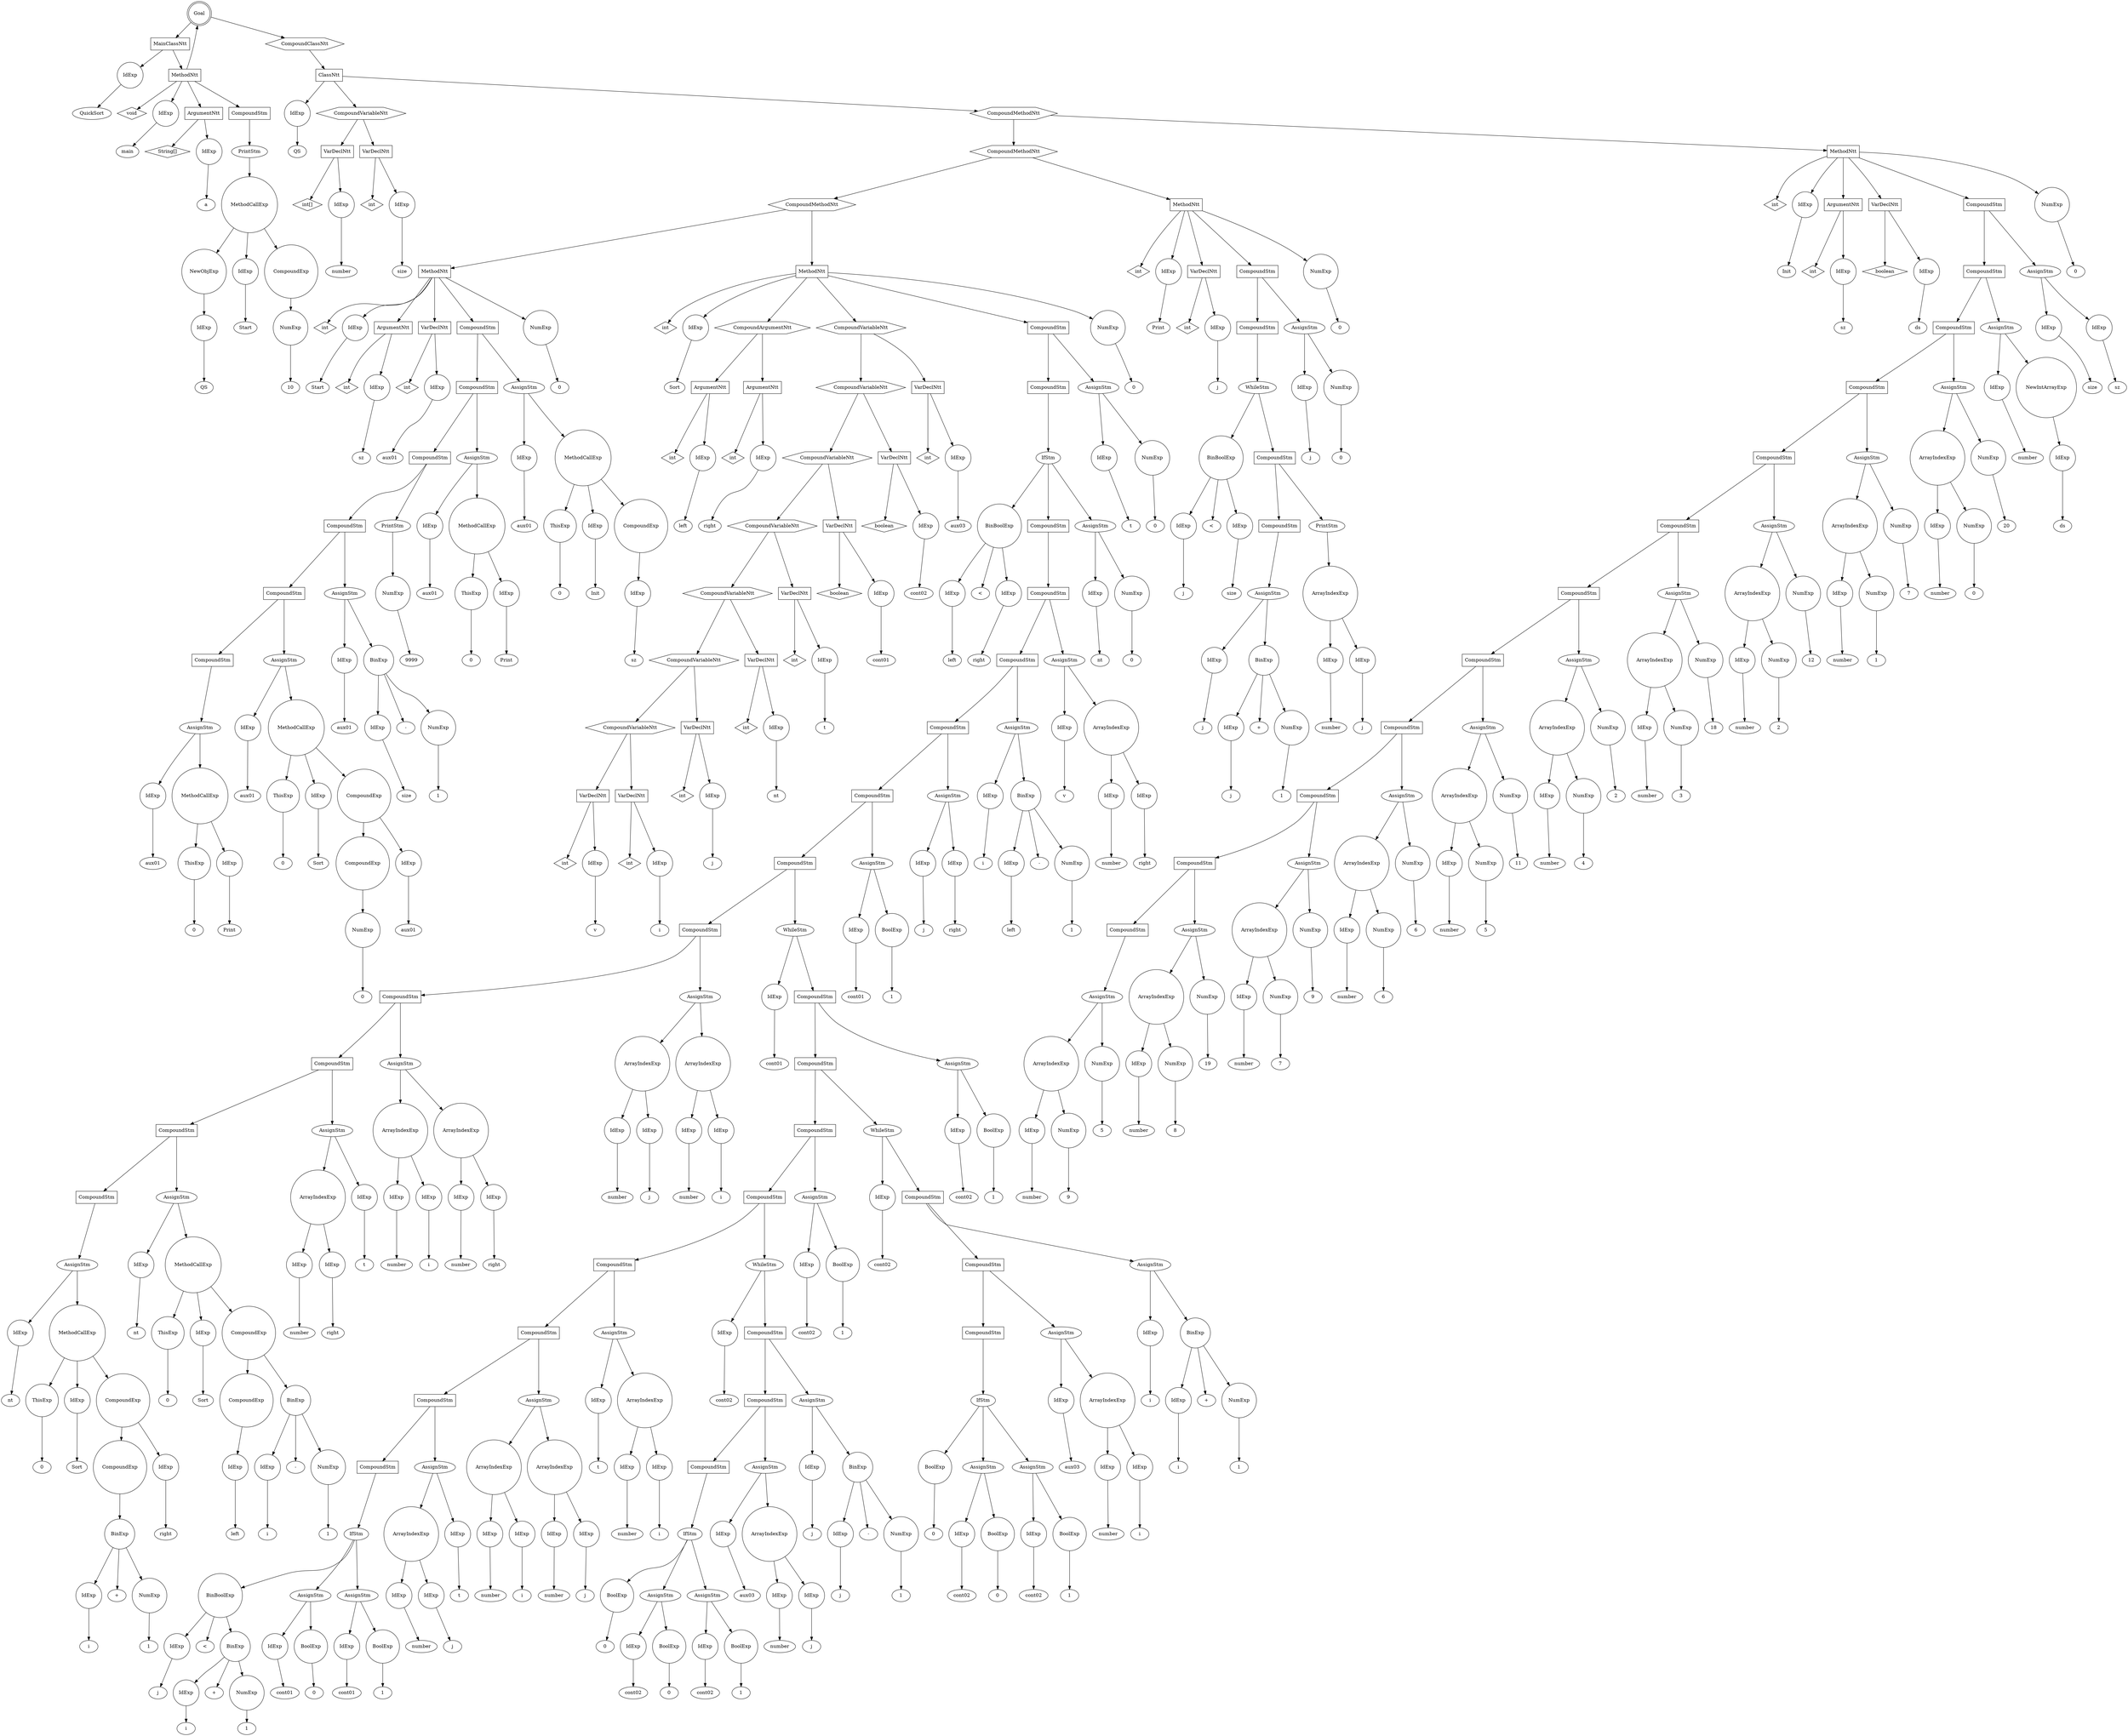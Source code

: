 digraph my_graph {
-1261416752;
-1261416752[label = "Goal", shape = "doublecircle"];
-1261416752->-1261434512;
-1261434512[label = "MainClassNtt", shape = "box"];
-1261434512->-1261434080
-1261434080[label = "IdExp", shape = "circle"];
-1261434080->-1261434064;
-1261434064[label = "QuickSort"];
-1261434512->-1250949296;
-1250949296[label = "MethodNtt", shape = "box"];
-1250949296->-1261434560;
-1261434560[label = "void", shape = "diamond" ];
-1250949296->-1261434608
-1261434608[label = "IdExp", shape = "circle"];
-1261434608->-1261434592;
-1261434592[label = "main"];
-1250949296->-1261434704;
-1261434704[label = "ArgumentNtt", shape = "box"];
-1261434704->-1261434656;
-1261434656[label = "String[]", shape = "diamond" ];
-1261434704->-1261434128
-1261434128[label = "IdExp", shape = "circle"];
-1261434128->-1261434112;
-1261434112[label = "a"];
-1250949296->-1261434464;
-1261434464[label = "CompoundStm", shape = "polygon"];
-1261434464->-1259338736;
-1259338736[label = "PrintStm", shape = "ellipse"];
-1259338736->-1261434416
-1261434416[label = "MethodCallExp", shape = "circle"];
-1261434416->-1261434224
-1261434224[label = "NewObjExp", shape = "circle"];
-1261434224->-1261434176
-1261434176[label = "IdExp", shape = "circle"];
-1261434176->-1261434160;
-1261434160[label = "QS"];
-1261434416->-1261434272
-1261434272[label = "IdExp", shape = "circle"];
-1261434272->-1261434256;
-1261434256[label = "Start"];
-1261434416->-1261434368;
-1261434368[label = "CompoundExp", shape = "circle"];
-1261434368->-1261434320
-1261434320[label = "NumExp", shape = "circle"];
-1261434320->-1261434304;
-1261434304[label = "10"];
-1250949296->-1261416752->-1261416704;
-1261416704[label = "CompoundClassNtt", shape = "hexagon"];
-1261416704->-1261416656;
-1261416656[label = "ClassNtt", shape = "box"];
-1261416656->-1261434896
-1261434896[label = "IdExp", shape = "circle"];
-1261434896->-1261434880;
-1261434880[label = "QS"];
-1261416656->-1261435280;
-1261435280[label = "CompoundVariableNtt", shape = "hexagon"];
-1261435280->-1261435040;
-1261435040[label = "VarDeclNtt", shape = "box"];
-1261435040->-1261434944;
-1261434944[label = "int[]", shape = "diamond" ];
-1261435040->-1261434992
-1261434992[label = "IdExp", shape = "circle"];
-1261434992->-1261434976;
-1261434976[label = "number"];
-1261435280->-1261435232;
-1261435232[label = "VarDeclNtt", shape = "box"];
-1261435232->-1261435136;
-1261435136[label = "int", shape = "diamond" ];
-1261435232->-1261435184
-1261435184[label = "IdExp", shape = "circle"];
-1261435184->-1261435168;
-1261435168[label = "size"];
-1261416656->-1261416608;
-1261416608[label = "CompoundMethodNtt", shape = "hexagon"];
-1261416608->-1261418864;
-1261418864[label = "CompoundMethodNtt", shape = "hexagon"];
-1261418864->-1261423712;
-1261423712[label = "CompoundMethodNtt", shape = "hexagon"];
-1261423712->-1250949808;
-1250949808[label = "MethodNtt", shape = "box"];
-1250949808->-1261435328;
-1261435328[label = "int", shape = "diamond" ];
-1250949808->-1261435376
-1261435376[label = "IdExp", shape = "circle"];
-1261435376->-1261435360;
-1261435360[label = "Start"];
-1250949808->-1261435520;
-1261435520[label = "ArgumentNtt", shape = "box"];
-1261435520->-1261435424;
-1261435424[label = "int", shape = "diamond" ];
-1261435520->-1261435472
-1261435472[label = "IdExp", shape = "circle"];
-1261435472->-1261435456;
-1261435456[label = "sz"];
-1250949808->-1261435712;
-1261435712[label = "VarDeclNtt", shape = "box"];
-1261435712->-1261435616;
-1261435616[label = "int", shape = "diamond" ];
-1261435712->-1261435664
-1261435664[label = "IdExp", shape = "circle"];
-1261435664->-1261435648;
-1261435648[label = "aux01"];
-1250949808->-1261431440;
-1261431440[label = "CompoundStm", shape = "polygon"];
-1261431440->-1261431392;
-1261431392[label = "CompoundStm", shape = "polygon"];
-1261431392->-1261431344;
-1261431344[label = "CompoundStm", shape = "polygon"];
-1261431344->-1261431296;
-1261431296[label = "CompoundStm", shape = "polygon"];
-1261431296->-1261431248;
-1261431248[label = "CompoundStm", shape = "polygon"];
-1261431248->-1261431200;
-1261431200[label = "CompoundStm", shape = "polygon"];
-1261431200->-1261431152;
-1261431152[label = "AssignStm", shape = "ellipse"];
-1261431152->-1261430960
-1261430960[label = "IdExp", shape = "circle"];
-1261430960->-1261430944;
-1261430944[label = "aux01"];
-1261431152->-1261431104
-1261431104[label = "MethodCallExp", shape = "circle"];
-1261431104->-1261431008
-1261431008[label = "ThisExp", shape = "circle"];
-1261431008->-1261430992;
-1261430992[label = "0"];
-1261431104->-1261431056
-1261431056[label = "IdExp", shape = "circle"];
-1261431056->-1261431040;
-1261431040[label = "Print"];
-1261431248->-1261430912;
-1261430912[label = "AssignStm", shape = "ellipse"];
-1261430912->-1261436672
-1261436672[label = "IdExp", shape = "circle"];
-1261436672->-1261436656;
-1261436656[label = "aux01"];
-1261430912->-1261430864
-1261430864[label = "MethodCallExp", shape = "circle"];
-1261430864->-1261436720
-1261436720[label = "ThisExp", shape = "circle"];
-1261436720->-1261436704;
-1261436704[label = "0"];
-1261430864->-1261436768
-1261436768[label = "IdExp", shape = "circle"];
-1261436768->-1261436752;
-1261436752[label = "Sort"];
-1261430864->-1261430816;
-1261430816[label = "CompoundExp", shape = "circle"];
-1261430816->-1261436864;
-1261436864[label = "CompoundExp", shape = "circle"];
-1261436864->-1261436816
-1261436816[label = "NumExp", shape = "circle"];
-1261436816->-1261436800;
-1261436800[label = "0"];
-1261430816->-1261436912
-1261436912[label = "IdExp", shape = "circle"];
-1261436912->-1261436896;
-1261436896[label = "aux01"];
-1261431296->-1261436624;
-1261436624[label = "AssignStm", shape = "ellipse"];
-1261436624->-1261436432
-1261436432[label = "IdExp", shape = "circle"];
-1261436432->-1261436416;
-1261436416[label = "aux01"];
-1261436624->-1261436576;
-1261436576[label = "BinExp", shape = "circle"];
-1261436576->-1261436480
-1261436480[label = "IdExp", shape = "circle"];
-1261436480->-1261436464;
-1261436464[label = "size"];
-1261436576->-1261436552;
-1261436552[label = "-" ];
-1261436576->-1261436528
-1261436528[label = "NumExp", shape = "circle"];
-1261436528->-1261436512;
-1261436512[label = "1"];
-1261431344->-1259339600;
-1259339600[label = "PrintStm", shape = "ellipse"];
-1259339600->-1261436384
-1261436384[label = "NumExp", shape = "circle"];
-1261436384->-1261436368;
-1261436368[label = "9999"];
-1261431392->-1261436336;
-1261436336[label = "AssignStm", shape = "ellipse"];
-1261436336->-1261436144
-1261436144[label = "IdExp", shape = "circle"];
-1261436144->-1261436128;
-1261436128[label = "aux01"];
-1261436336->-1261436288
-1261436288[label = "MethodCallExp", shape = "circle"];
-1261436288->-1261436192
-1261436192[label = "ThisExp", shape = "circle"];
-1261436192->-1261436176;
-1261436176[label = "0"];
-1261436288->-1261436240
-1261436240[label = "IdExp", shape = "circle"];
-1261436240->-1261436224;
-1261436224[label = "Print"];
-1261431440->-1261436096;
-1261436096[label = "AssignStm", shape = "ellipse"];
-1261436096->-1261435808
-1261435808[label = "IdExp", shape = "circle"];
-1261435808->-1261435792;
-1261435792[label = "aux01"];
-1261436096->-1261436048
-1261436048[label = "MethodCallExp", shape = "circle"];
-1261436048->-1261435856
-1261435856[label = "ThisExp", shape = "circle"];
-1261435856->-1261435840;
-1261435840[label = "0"];
-1261436048->-1261435904
-1261435904[label = "IdExp", shape = "circle"];
-1261435904->-1261435888;
-1261435888[label = "Init"];
-1261436048->-1261436000;
-1261436000[label = "CompoundExp", shape = "circle"];
-1261436000->-1261435952
-1261435952[label = "IdExp", shape = "circle"];
-1261435952->-1261435936;
-1261435936[label = "sz"];
-1250949808->-1261431488
-1261431488[label = "NumExp", shape = "circle"];
-1261431488->-1261431472;
-1261431472[label = "0"];
-1261423712->-1250950512;
-1250950512[label = "MethodNtt", shape = "box"];
-1250950512->-1261431584;
-1261431584[label = "int", shape = "diamond" ];
-1250950512->-1261431632
-1261431632[label = "IdExp", shape = "circle"];
-1261431632->-1261431616;
-1261431616[label = "Sort"];
-1250950512->-1261432016;
-1261432016[label = "CompoundArgumentNtt", shape = "hexagon"];
-1261432016->-1261431776;
-1261431776[label = "ArgumentNtt", shape = "box"];
-1261431776->-1261431680;
-1261431680[label = "int", shape = "diamond" ];
-1261431776->-1261431728
-1261431728[label = "IdExp", shape = "circle"];
-1261431728->-1261431712;
-1261431712[label = "left"];
-1261432016->-1261431968;
-1261431968[label = "ArgumentNtt", shape = "box"];
-1261431968->-1261431872;
-1261431872[label = "int", shape = "diamond" ];
-1261431968->-1261431920
-1261431920[label = "IdExp", shape = "circle"];
-1261431920->-1261431904;
-1261431904[label = "right"];
-1250950512->-1261433552;
-1261433552[label = "CompoundVariableNtt", shape = "hexagon"];
-1261433552->-1261433360;
-1261433360[label = "CompoundVariableNtt", shape = "hexagon"];
-1261433360->-1261433168;
-1261433168[label = "CompoundVariableNtt", shape = "hexagon"];
-1261433168->-1261432976;
-1261432976[label = "CompoundVariableNtt", shape = "hexagon"];
-1261432976->-1261432784;
-1261432784[label = "CompoundVariableNtt", shape = "hexagon"];
-1261432784->-1261432592;
-1261432592[label = "CompoundVariableNtt", shape = "hexagon"];
-1261432592->-1261432400;
-1261432400[label = "CompoundVariableNtt", shape = "hexagon"];
-1261432400->-1261432160;
-1261432160[label = "VarDeclNtt", shape = "box"];
-1261432160->-1261432064;
-1261432064[label = "int", shape = "diamond" ];
-1261432160->-1261432112
-1261432112[label = "IdExp", shape = "circle"];
-1261432112->-1261432096;
-1261432096[label = "v"];
-1261432400->-1261432352;
-1261432352[label = "VarDeclNtt", shape = "box"];
-1261432352->-1261432256;
-1261432256[label = "int", shape = "diamond" ];
-1261432352->-1261432304
-1261432304[label = "IdExp", shape = "circle"];
-1261432304->-1261432288;
-1261432288[label = "i"];
-1261432592->-1261432544;
-1261432544[label = "VarDeclNtt", shape = "box"];
-1261432544->-1261432448;
-1261432448[label = "int", shape = "diamond" ];
-1261432544->-1261432496
-1261432496[label = "IdExp", shape = "circle"];
-1261432496->-1261432480;
-1261432480[label = "j"];
-1261432784->-1261432736;
-1261432736[label = "VarDeclNtt", shape = "box"];
-1261432736->-1261432640;
-1261432640[label = "int", shape = "diamond" ];
-1261432736->-1261432688
-1261432688[label = "IdExp", shape = "circle"];
-1261432688->-1261432672;
-1261432672[label = "nt"];
-1261432976->-1261432928;
-1261432928[label = "VarDeclNtt", shape = "box"];
-1261432928->-1261432832;
-1261432832[label = "int", shape = "diamond" ];
-1261432928->-1261432880
-1261432880[label = "IdExp", shape = "circle"];
-1261432880->-1261432864;
-1261432864[label = "t"];
-1261433168->-1261433120;
-1261433120[label = "VarDeclNtt", shape = "box"];
-1261433120->-1261433024;
-1261433024[label = "boolean", shape = "diamond" ];
-1261433120->-1261433072
-1261433072[label = "IdExp", shape = "circle"];
-1261433072->-1261433056;
-1261433056[label = "cont01"];
-1261433360->-1261433312;
-1261433312[label = "VarDeclNtt", shape = "box"];
-1261433312->-1261433216;
-1261433216[label = "boolean", shape = "diamond" ];
-1261433312->-1261433264
-1261433264[label = "IdExp", shape = "circle"];
-1261433264->-1261433248;
-1261433248[label = "cont02"];
-1261433552->-1261433504;
-1261433504[label = "VarDeclNtt", shape = "box"];
-1261433504->-1261433408;
-1261433408[label = "int", shape = "diamond" ];
-1261433504->-1261433456
-1261433456[label = "IdExp", shape = "circle"];
-1261433456->-1261433440;
-1261433440[label = "aux03"];
-1250950512->-1261423616;
-1261423616[label = "CompoundStm", shape = "polygon"];
-1261423616->-1261423568;
-1261423568[label = "CompoundStm", shape = "polygon"];
-1261423568->-1261423520;
-1261423520[label = "IfStm", shape = "ellipse"];
-1261423520->-1261433840;
-1261433840[label = "BinBoolExp", shape = "circle"];
-1261433840->-1261433744
-1261433744[label = "IdExp", shape = "circle"];
-1261433744->-1261433728;
-1261433728[label = "left"];
-1261433840->-1261433816;
-1261433816[label = "<" ];
-1261433840->-1261433792
-1261433792[label = "IdExp", shape = "circle"];
-1261433792->-1261433776;
-1261433776[label = "right"];
-1261423520->-1261423328;
-1261423328[label = "CompoundStm", shape = "polygon"];
-1261423328->-1261423280;
-1261423280[label = "CompoundStm", shape = "polygon"];
-1261423280->-1261423232;
-1261423232[label = "CompoundStm", shape = "polygon"];
-1261423232->-1261423184;
-1261423184[label = "CompoundStm", shape = "polygon"];
-1261423184->-1261423136;
-1261423136[label = "CompoundStm", shape = "polygon"];
-1261423136->-1261423088;
-1261423088[label = "CompoundStm", shape = "polygon"];
-1261423088->-1261423040;
-1261423040[label = "CompoundStm", shape = "polygon"];
-1261423040->-1261422992;
-1261422992[label = "CompoundStm", shape = "polygon"];
-1261422992->-1261422944;
-1261422944[label = "CompoundStm", shape = "polygon"];
-1261422944->-1261422896;
-1261422896[label = "CompoundStm", shape = "polygon"];
-1261422896->-1261422848;
-1261422848[label = "CompoundStm", shape = "polygon"];
-1261422848->-1261422800;
-1261422800[label = "AssignStm", shape = "ellipse"];
-1261422800->-1261422320
-1261422320[label = "IdExp", shape = "circle"];
-1261422320->-1261422304;
-1261422304[label = "nt"];
-1261422800->-1261422752
-1261422752[label = "MethodCallExp", shape = "circle"];
-1261422752->-1261422368
-1261422368[label = "ThisExp", shape = "circle"];
-1261422368->-1261422352;
-1261422352[label = "0"];
-1261422752->-1261422416
-1261422416[label = "IdExp", shape = "circle"];
-1261422416->-1261422400;
-1261422400[label = "Sort"];
-1261422752->-1261422704;
-1261422704[label = "CompoundExp", shape = "circle"];
-1261422704->-1261422608;
-1261422608[label = "CompoundExp", shape = "circle"];
-1261422608->-1261422560;
-1261422560[label = "BinExp", shape = "circle"];
-1261422560->-1261422464
-1261422464[label = "IdExp", shape = "circle"];
-1261422464->-1261422448;
-1261422448[label = "i"];
-1261422560->-1261422536;
-1261422536[label = "+" ];
-1261422560->-1261422512
-1261422512[label = "NumExp", shape = "circle"];
-1261422512->-1261422496;
-1261422496[label = "1"];
-1261422704->-1261422656
-1261422656[label = "IdExp", shape = "circle"];
-1261422656->-1261422640;
-1261422640[label = "right"];
-1261422896->-1261422272;
-1261422272[label = "AssignStm", shape = "ellipse"];
-1261422272->-1261421792
-1261421792[label = "IdExp", shape = "circle"];
-1261421792->-1261421776;
-1261421776[label = "nt"];
-1261422272->-1261422224
-1261422224[label = "MethodCallExp", shape = "circle"];
-1261422224->-1261421840
-1261421840[label = "ThisExp", shape = "circle"];
-1261421840->-1261421824;
-1261421824[label = "0"];
-1261422224->-1261421888
-1261421888[label = "IdExp", shape = "circle"];
-1261421888->-1261421872;
-1261421872[label = "Sort"];
-1261422224->-1261422176;
-1261422176[label = "CompoundExp", shape = "circle"];
-1261422176->-1261421984;
-1261421984[label = "CompoundExp", shape = "circle"];
-1261421984->-1261421936
-1261421936[label = "IdExp", shape = "circle"];
-1261421936->-1261421920;
-1261421920[label = "left"];
-1261422176->-1261422128;
-1261422128[label = "BinExp", shape = "circle"];
-1261422128->-1261422032
-1261422032[label = "IdExp", shape = "circle"];
-1261422032->-1261422016;
-1261422016[label = "i"];
-1261422128->-1261422104;
-1261422104[label = "-" ];
-1261422128->-1261422080
-1261422080[label = "NumExp", shape = "circle"];
-1261422080->-1261422064;
-1261422064[label = "1"];
-1261422944->-1261421744;
-1261421744[label = "AssignStm", shape = "ellipse"];
-1261421744->-1261421648
-1261421648[label = "ArrayIndexExp", shape = "circle"];
-1261421648->-1261427696
-1261427696[label = "IdExp", shape = "circle"];
-1261427696->-1261427680;
-1261427680[label = "number"];
-1261421648->-1261421600
-1261421600[label = "IdExp", shape = "circle"];
-1261421600->-1261421584;
-1261421584[label = "right"];
-1261421744->-1261421696
-1261421696[label = "IdExp", shape = "circle"];
-1261421696->-1261421680;
-1261421680[label = "t"];
-1261422992->-1261427648;
-1261427648[label = "AssignStm", shape = "ellipse"];
-1261427648->-1261427456
-1261427456[label = "ArrayIndexExp", shape = "circle"];
-1261427456->-1261427360
-1261427360[label = "IdExp", shape = "circle"];
-1261427360->-1261427344;
-1261427344[label = "number"];
-1261427456->-1261427408
-1261427408[label = "IdExp", shape = "circle"];
-1261427408->-1261427392;
-1261427392[label = "i"];
-1261427648->-1261427600
-1261427600[label = "ArrayIndexExp", shape = "circle"];
-1261427600->-1261427504
-1261427504[label = "IdExp", shape = "circle"];
-1261427504->-1261427488;
-1261427488[label = "number"];
-1261427600->-1261427552
-1261427552[label = "IdExp", shape = "circle"];
-1261427552->-1261427536;
-1261427536[label = "right"];
-1261423040->-1261427312;
-1261427312[label = "AssignStm", shape = "ellipse"];
-1261427312->-1261427120
-1261427120[label = "ArrayIndexExp", shape = "circle"];
-1261427120->-1261427024
-1261427024[label = "IdExp", shape = "circle"];
-1261427024->-1261427008;
-1261427008[label = "number"];
-1261427120->-1261427072
-1261427072[label = "IdExp", shape = "circle"];
-1261427072->-1261427056;
-1261427056[label = "j"];
-1261427312->-1261427264
-1261427264[label = "ArrayIndexExp", shape = "circle"];
-1261427264->-1261427168
-1261427168[label = "IdExp", shape = "circle"];
-1261427168->-1261427152;
-1261427152[label = "number"];
-1261427264->-1261427216
-1261427216[label = "IdExp", shape = "circle"];
-1261427216->-1261427200;
-1261427200[label = "i"];
-1261423088->-1261426976;
-1261426976[label = "WhileStm", shape = "ellipse"];
-1261426976->-1261428512
-1261428512[label = "IdExp", shape = "circle"];
-1261428512->-1261428496;
-1261428496[label = "cont01"];
-1261426976->-1261426928;
-1261426928[label = "CompoundStm", shape = "polygon"];
-1261426928->-1261426880;
-1261426880[label = "CompoundStm", shape = "polygon"];
-1261426880->-1261426832;
-1261426832[label = "CompoundStm", shape = "polygon"];
-1261426832->-1261426784;
-1261426784[label = "CompoundStm", shape = "polygon"];
-1261426784->-1261426736;
-1261426736[label = "CompoundStm", shape = "polygon"];
-1261426736->-1261426688;
-1261426688[label = "CompoundStm", shape = "polygon"];
-1261426688->-1261426640;
-1261426640[label = "CompoundStm", shape = "polygon"];
-1261426640->-1261426592;
-1261426592[label = "CompoundStm", shape = "polygon"];
-1261426592->-1261426544;
-1261426544[label = "IfStm", shape = "ellipse"];
-1261426544->-1261426208;
-1261426208[label = "BinBoolExp", shape = "circle"];
-1261426208->-1261426016
-1261426016[label = "IdExp", shape = "circle"];
-1261426016->-1261426000;
-1261426000[label = "j"];
-1261426208->-1261426184;
-1261426184[label = "<" ];
-1261426208->-1261426160;
-1261426160[label = "BinExp", shape = "circle"];
-1261426160->-1261426064
-1261426064[label = "IdExp", shape = "circle"];
-1261426064->-1261426048;
-1261426048[label = "i"];
-1261426160->-1261426136;
-1261426136[label = "+" ];
-1261426160->-1261426112
-1261426112[label = "NumExp", shape = "circle"];
-1261426112->-1261426096;
-1261426096[label = "1"];
-1261426544->-1261426352;
-1261426352[label = "AssignStm", shape = "ellipse"];
-1261426352->-1261426256
-1261426256[label = "IdExp", shape = "circle"];
-1261426256->-1261426240;
-1261426240[label = "cont01"];
-1261426352->-1261426304
-1261426304[label = "BoolExp", shape = "circle"];
-1261426304->-1261426288;
-1261426288[label = "0"];
-1261426544->-1261426496;
-1261426496[label = "AssignStm", shape = "ellipse"];
-1261426496->-1261426400
-1261426400[label = "IdExp", shape = "circle"];
-1261426400->-1261426384;
-1261426384[label = "cont01"];
-1261426496->-1261426448
-1261426448[label = "BoolExp", shape = "circle"];
-1261426448->-1261426432;
-1261426432[label = "1"];
-1261426640->-1261425968;
-1261425968[label = "AssignStm", shape = "ellipse"];
-1261425968->-1261425872
-1261425872[label = "ArrayIndexExp", shape = "circle"];
-1261425872->-1261425776
-1261425776[label = "IdExp", shape = "circle"];
-1261425776->-1261425760;
-1261425760[label = "number"];
-1261425872->-1261425824
-1261425824[label = "IdExp", shape = "circle"];
-1261425824->-1261425808;
-1261425808[label = "j"];
-1261425968->-1261425920
-1261425920[label = "IdExp", shape = "circle"];
-1261425920->-1261425904;
-1261425904[label = "t"];
-1261426688->-1261425728;
-1261425728[label = "AssignStm", shape = "ellipse"];
-1261425728->-1261425536
-1261425536[label = "ArrayIndexExp", shape = "circle"];
-1261425536->-1261425440
-1261425440[label = "IdExp", shape = "circle"];
-1261425440->-1261425424;
-1261425424[label = "number"];
-1261425536->-1261425488
-1261425488[label = "IdExp", shape = "circle"];
-1261425488->-1261425472;
-1261425472[label = "i"];
-1261425728->-1261425680
-1261425680[label = "ArrayIndexExp", shape = "circle"];
-1261425680->-1261425584
-1261425584[label = "IdExp", shape = "circle"];
-1261425584->-1261425568;
-1261425568[label = "number"];
-1261425680->-1261425632
-1261425632[label = "IdExp", shape = "circle"];
-1261425632->-1261425616;
-1261425616[label = "j"];
-1261426736->-1261425392;
-1261425392[label = "AssignStm", shape = "ellipse"];
-1261425392->-1261425200
-1261425200[label = "IdExp", shape = "circle"];
-1261425200->-1261425184;
-1261425184[label = "t"];
-1261425392->-1261425344
-1261425344[label = "ArrayIndexExp", shape = "circle"];
-1261425344->-1261425248
-1261425248[label = "IdExp", shape = "circle"];
-1261425248->-1261425232;
-1261425232[label = "number"];
-1261425344->-1261425296
-1261425296[label = "IdExp", shape = "circle"];
-1261425296->-1261425280;
-1261425280[label = "i"];
-1261426784->-1261425152;
-1261425152[label = "WhileStm", shape = "ellipse"];
-1261425152->-1261430096
-1261430096[label = "IdExp", shape = "circle"];
-1261430096->-1261430080;
-1261430080[label = "cont02"];
-1261425152->-1261425104;
-1261425104[label = "CompoundStm", shape = "polygon"];
-1261425104->-1261425056;
-1261425056[label = "CompoundStm", shape = "polygon"];
-1261425056->-1261425008;
-1261425008[label = "CompoundStm", shape = "polygon"];
-1261425008->-1261424960;
-1261424960[label = "IfStm", shape = "ellipse"];
-1261424960->-1261430768
-1261430768[label = "BoolExp", shape = "circle"];
-1261430768->-1261430752;
-1261430752[label = "0"];
-1261424960->-1261424768;
-1261424768[label = "AssignStm", shape = "ellipse"];
-1261424768->-1261424672
-1261424672[label = "IdExp", shape = "circle"];
-1261424672->-1261424656;
-1261424656[label = "cont02"];
-1261424768->-1261424720
-1261424720[label = "BoolExp", shape = "circle"];
-1261424720->-1261424704;
-1261424704[label = "0"];
-1261424960->-1261424912;
-1261424912[label = "AssignStm", shape = "ellipse"];
-1261424912->-1261424816
-1261424816[label = "IdExp", shape = "circle"];
-1261424816->-1261424800;
-1261424800[label = "cont02"];
-1261424912->-1261424864
-1261424864[label = "BoolExp", shape = "circle"];
-1261424864->-1261424848;
-1261424848[label = "1"];
-1261425056->-1261430576;
-1261430576[label = "AssignStm", shape = "ellipse"];
-1261430576->-1261430384
-1261430384[label = "IdExp", shape = "circle"];
-1261430384->-1261430368;
-1261430368[label = "aux03"];
-1261430576->-1261430528
-1261430528[label = "ArrayIndexExp", shape = "circle"];
-1261430528->-1261430432
-1261430432[label = "IdExp", shape = "circle"];
-1261430432->-1261430416;
-1261430416[label = "number"];
-1261430528->-1261430480
-1261430480[label = "IdExp", shape = "circle"];
-1261430480->-1261430464;
-1261430464[label = "j"];
-1261425104->-1261430336;
-1261430336[label = "AssignStm", shape = "ellipse"];
-1261430336->-1261430144
-1261430144[label = "IdExp", shape = "circle"];
-1261430144->-1261430128;
-1261430128[label = "j"];
-1261430336->-1261430288;
-1261430288[label = "BinExp", shape = "circle"];
-1261430288->-1261430192
-1261430192[label = "IdExp", shape = "circle"];
-1261430192->-1261430176;
-1261430176[label = "j"];
-1261430288->-1261430264;
-1261430264[label = "-" ];
-1261430288->-1261430240
-1261430240[label = "NumExp", shape = "circle"];
-1261430240->-1261430224;
-1261430224[label = "1"];
-1261426832->-1261430048;
-1261430048[label = "AssignStm", shape = "ellipse"];
-1261430048->-1261429952
-1261429952[label = "IdExp", shape = "circle"];
-1261429952->-1261429936;
-1261429936[label = "cont02"];
-1261430048->-1261430000
-1261430000[label = "BoolExp", shape = "circle"];
-1261430000->-1261429984;
-1261429984[label = "1"];
-1261426880->-1261429904;
-1261429904[label = "WhileStm", shape = "ellipse"];
-1261429904->-1261428704
-1261428704[label = "IdExp", shape = "circle"];
-1261428704->-1261428688;
-1261428688[label = "cont02"];
-1261429904->-1261429856;
-1261429856[label = "CompoundStm", shape = "polygon"];
-1261429856->-1261429808;
-1261429808[label = "CompoundStm", shape = "polygon"];
-1261429808->-1261429760;
-1261429760[label = "CompoundStm", shape = "polygon"];
-1261429760->-1261429712;
-1261429712[label = "IfStm", shape = "ellipse"];
-1261429712->-1261429376
-1261429376[label = "BoolExp", shape = "circle"];
-1261429376->-1261429360;
-1261429360[label = "0"];
-1261429712->-1261429520;
-1261429520[label = "AssignStm", shape = "ellipse"];
-1261429520->-1261429424
-1261429424[label = "IdExp", shape = "circle"];
-1261429424->-1261429408;
-1261429408[label = "cont02"];
-1261429520->-1261429472
-1261429472[label = "BoolExp", shape = "circle"];
-1261429472->-1261429456;
-1261429456[label = "0"];
-1261429712->-1261429664;
-1261429664[label = "AssignStm", shape = "ellipse"];
-1261429664->-1261429568
-1261429568[label = "IdExp", shape = "circle"];
-1261429568->-1261429552;
-1261429552[label = "cont02"];
-1261429664->-1261429616
-1261429616[label = "BoolExp", shape = "circle"];
-1261429616->-1261429600;
-1261429600[label = "1"];
-1261429808->-1261429184;
-1261429184[label = "AssignStm", shape = "ellipse"];
-1261429184->-1261428992
-1261428992[label = "IdExp", shape = "circle"];
-1261428992->-1261428976;
-1261428976[label = "aux03"];
-1261429184->-1261429136
-1261429136[label = "ArrayIndexExp", shape = "circle"];
-1261429136->-1261429040
-1261429040[label = "IdExp", shape = "circle"];
-1261429040->-1261429024;
-1261429024[label = "number"];
-1261429136->-1261429088
-1261429088[label = "IdExp", shape = "circle"];
-1261429088->-1261429072;
-1261429072[label = "i"];
-1261429856->-1261428944;
-1261428944[label = "AssignStm", shape = "ellipse"];
-1261428944->-1261428752
-1261428752[label = "IdExp", shape = "circle"];
-1261428752->-1261428736;
-1261428736[label = "i"];
-1261428944->-1261428896;
-1261428896[label = "BinExp", shape = "circle"];
-1261428896->-1261428800
-1261428800[label = "IdExp", shape = "circle"];
-1261428800->-1261428784;
-1261428784[label = "i"];
-1261428896->-1261428872;
-1261428872[label = "+" ];
-1261428896->-1261428848
-1261428848[label = "NumExp", shape = "circle"];
-1261428848->-1261428832;
-1261428832[label = "1"];
-1261426928->-1261428656;
-1261428656[label = "AssignStm", shape = "ellipse"];
-1261428656->-1261428560
-1261428560[label = "IdExp", shape = "circle"];
-1261428560->-1261428544;
-1261428544[label = "cont02"];
-1261428656->-1261428608
-1261428608[label = "BoolExp", shape = "circle"];
-1261428608->-1261428592;
-1261428592[label = "1"];
-1261423136->-1261428464;
-1261428464[label = "AssignStm", shape = "ellipse"];
-1261428464->-1261428368
-1261428368[label = "IdExp", shape = "circle"];
-1261428368->-1261428352;
-1261428352[label = "cont01"];
-1261428464->-1261428416
-1261428416[label = "BoolExp", shape = "circle"];
-1261428416->-1261428400;
-1261428400[label = "1"];
-1261423184->-1261428320;
-1261428320[label = "AssignStm", shape = "ellipse"];
-1261428320->-1261428224
-1261428224[label = "IdExp", shape = "circle"];
-1261428224->-1261428208;
-1261428208[label = "j"];
-1261428320->-1261428272
-1261428272[label = "IdExp", shape = "circle"];
-1261428272->-1261428256;
-1261428256[label = "right"];
-1261423232->-1261428176;
-1261428176[label = "AssignStm", shape = "ellipse"];
-1261428176->-1261427984
-1261427984[label = "IdExp", shape = "circle"];
-1261427984->-1261427968;
-1261427968[label = "i"];
-1261428176->-1261428128;
-1261428128[label = "BinExp", shape = "circle"];
-1261428128->-1261428032
-1261428032[label = "IdExp", shape = "circle"];
-1261428032->-1261428016;
-1261428016[label = "left"];
-1261428128->-1261428104;
-1261428104[label = "-" ];
-1261428128->-1261428080
-1261428080[label = "NumExp", shape = "circle"];
-1261428080->-1261428064;
-1261428064[label = "1"];
-1261423280->-1261427936;
-1261427936[label = "AssignStm", shape = "ellipse"];
-1261427936->-1261427744
-1261427744[label = "IdExp", shape = "circle"];
-1261427744->-1261427728;
-1261427728[label = "v"];
-1261427936->-1261427888
-1261427888[label = "ArrayIndexExp", shape = "circle"];
-1261427888->-1261427792
-1261427792[label = "IdExp", shape = "circle"];
-1261427792->-1261427776;
-1261427776[label = "number"];
-1261427888->-1261427840
-1261427840[label = "IdExp", shape = "circle"];
-1261427840->-1261427824;
-1261427824[label = "right"];
-1261423520->-1261423472;
-1261423472[label = "AssignStm", shape = "ellipse"];
-1261423472->-1261423376
-1261423376[label = "IdExp", shape = "circle"];
-1261423376->-1261423360;
-1261423360[label = "nt"];
-1261423472->-1261423424
-1261423424[label = "NumExp", shape = "circle"];
-1261423424->-1261423408;
-1261423408[label = "0"];
-1261423616->-1261433696;
-1261433696[label = "AssignStm", shape = "ellipse"];
-1261433696->-1261433600
-1261433600[label = "IdExp", shape = "circle"];
-1261433600->-1261433584;
-1261433584[label = "t"];
-1261433696->-1261433648
-1261433648[label = "NumExp", shape = "circle"];
-1261433648->-1261433632;
-1261433632[label = "0"];
-1250950512->-1261423664
-1261423664[label = "NumExp", shape = "circle"];
-1261423664->-1261423648;
-1261423648[label = "0"];
-1261418864->-1250950576;
-1250950576[label = "MethodNtt", shape = "box"];
-1250950576->-1261423760;
-1261423760[label = "int", shape = "diamond" ];
-1250950576->-1261423808
-1261423808[label = "IdExp", shape = "circle"];
-1261423808->-1261423792;
-1261423792[label = "Print"];
-1250950576->-1261423952;
-1261423952[label = "VarDeclNtt", shape = "box"];
-1261423952->-1261423856;
-1261423856[label = "int", shape = "diamond" ];
-1261423952->-1261423904
-1261423904[label = "IdExp", shape = "circle"];
-1261423904->-1261423888;
-1261423888[label = "j"];
-1250950576->-1261418768;
-1261418768[label = "CompoundStm", shape = "polygon"];
-1261418768->-1261418720;
-1261418720[label = "CompoundStm", shape = "polygon"];
-1261418720->-1261418672;
-1261418672[label = "WhileStm", shape = "ellipse"];
-1261418672->-1261424288;
-1261424288[label = "BinBoolExp", shape = "circle"];
-1261424288->-1261424192
-1261424192[label = "IdExp", shape = "circle"];
-1261424192->-1261424176;
-1261424176[label = "j"];
-1261424288->-1261424264;
-1261424264[label = "<" ];
-1261424288->-1261424240
-1261424240[label = "IdExp", shape = "circle"];
-1261424240->-1261424224;
-1261424224[label = "size"];
-1261418672->-1261418624;
-1261418624[label = "CompoundStm", shape = "polygon"];
-1261418624->-1261418576;
-1261418576[label = "CompoundStm", shape = "polygon"];
-1261418576->-1261418528;
-1261418528[label = "AssignStm", shape = "ellipse"];
-1261418528->-1261424480
-1261424480[label = "IdExp", shape = "circle"];
-1261424480->-1261424464;
-1261424464[label = "j"];
-1261418528->-1261424624;
-1261424624[label = "BinExp", shape = "circle"];
-1261424624->-1261424528
-1261424528[label = "IdExp", shape = "circle"];
-1261424528->-1261424512;
-1261424512[label = "j"];
-1261424624->-1261424600;
-1261424600[label = "+" ];
-1261424624->-1261424576
-1261424576[label = "NumExp", shape = "circle"];
-1261424576->-1261424560;
-1261424560[label = "1"];
-1261418624->-1259335184;
-1259335184[label = "PrintStm", shape = "ellipse"];
-1259335184->-1261424432
-1261424432[label = "ArrayIndexExp", shape = "circle"];
-1261424432->-1261424336
-1261424336[label = "IdExp", shape = "circle"];
-1261424336->-1261424320;
-1261424320[label = "number"];
-1261424432->-1261424384
-1261424384[label = "IdExp", shape = "circle"];
-1261424384->-1261424368;
-1261424368[label = "j"];
-1261418768->-1261424144;
-1261424144[label = "AssignStm", shape = "ellipse"];
-1261424144->-1261424048
-1261424048[label = "IdExp", shape = "circle"];
-1261424048->-1261424032;
-1261424032[label = "j"];
-1261424144->-1261424096
-1261424096[label = "NumExp", shape = "circle"];
-1261424096->-1261424080;
-1261424080[label = "0"];
-1250950576->-1261418816
-1261418816[label = "NumExp", shape = "circle"];
-1261418816->-1261418800;
-1261418800[label = "0"];
-1261416608->-1250950704;
-1250950704[label = "MethodNtt", shape = "box"];
-1250950704->-1261418912;
-1261418912[label = "int", shape = "diamond" ];
-1250950704->-1261418960
-1261418960[label = "IdExp", shape = "circle"];
-1261418960->-1261418944;
-1261418944[label = "Init"];
-1250950704->-1261419104;
-1261419104[label = "ArgumentNtt", shape = "box"];
-1261419104->-1261419008;
-1261419008[label = "int", shape = "diamond" ];
-1261419104->-1261419056
-1261419056[label = "IdExp", shape = "circle"];
-1261419056->-1261419040;
-1261419040[label = "sz"];
-1250950704->-1261419296;
-1261419296[label = "VarDeclNtt", shape = "box"];
-1261419296->-1261419200;
-1261419200[label = "boolean", shape = "diamond" ];
-1261419296->-1261419248
-1261419248[label = "IdExp", shape = "circle"];
-1261419248->-1261419232;
-1261419232[label = "ds"];
-1250950704->-1261416512;
-1261416512[label = "CompoundStm", shape = "polygon"];
-1261416512->-1261416464;
-1261416464[label = "CompoundStm", shape = "polygon"];
-1261416464->-1261416416;
-1261416416[label = "CompoundStm", shape = "polygon"];
-1261416416->-1261416368;
-1261416368[label = "CompoundStm", shape = "polygon"];
-1261416368->-1261416320;
-1261416320[label = "CompoundStm", shape = "polygon"];
-1261416320->-1261416272;
-1261416272[label = "CompoundStm", shape = "polygon"];
-1261416272->-1261416224;
-1261416224[label = "CompoundStm", shape = "polygon"];
-1261416224->-1261416176;
-1261416176[label = "CompoundStm", shape = "polygon"];
-1261416176->-1261416128;
-1261416128[label = "CompoundStm", shape = "polygon"];
-1261416128->-1261416080;
-1261416080[label = "CompoundStm", shape = "polygon"];
-1261416080->-1261416032;
-1261416032[label = "CompoundStm", shape = "polygon"];
-1261416032->-1261415984;
-1261415984[label = "CompoundStm", shape = "polygon"];
-1261415984->-1261415936;
-1261415936[label = "AssignStm", shape = "ellipse"];
-1261415936->-1261415840
-1261415840[label = "ArrayIndexExp", shape = "circle"];
-1261415840->-1261415744
-1261415744[label = "IdExp", shape = "circle"];
-1261415744->-1261415728;
-1261415728[label = "number"];
-1261415840->-1261415792
-1261415792[label = "NumExp", shape = "circle"];
-1261415792->-1261415776;
-1261415776[label = "9"];
-1261415936->-1261415888
-1261415888[label = "NumExp", shape = "circle"];
-1261415888->-1261415872;
-1261415872[label = "5"];
-1261416032->-1261415696;
-1261415696[label = "AssignStm", shape = "ellipse"];
-1261415696->-1261415600
-1261415600[label = "ArrayIndexExp", shape = "circle"];
-1261415600->-1261415504
-1261415504[label = "IdExp", shape = "circle"];
-1261415504->-1261415488;
-1261415488[label = "number"];
-1261415600->-1261415552
-1261415552[label = "NumExp", shape = "circle"];
-1261415552->-1261415536;
-1261415536[label = "8"];
-1261415696->-1261415648
-1261415648[label = "NumExp", shape = "circle"];
-1261415648->-1261415632;
-1261415632[label = "19"];
-1261416080->-1261415456;
-1261415456[label = "AssignStm", shape = "ellipse"];
-1261415456->-1261421504
-1261421504[label = "ArrayIndexExp", shape = "circle"];
-1261421504->-1261421408
-1261421408[label = "IdExp", shape = "circle"];
-1261421408->-1261421392;
-1261421392[label = "number"];
-1261421504->-1261421456
-1261421456[label = "NumExp", shape = "circle"];
-1261421456->-1261421440;
-1261421440[label = "7"];
-1261415456->-1261421552
-1261421552[label = "NumExp", shape = "circle"];
-1261421552->-1261421536;
-1261421536[label = "9"];
-1261416128->-1261421360;
-1261421360[label = "AssignStm", shape = "ellipse"];
-1261421360->-1261421264
-1261421264[label = "ArrayIndexExp", shape = "circle"];
-1261421264->-1261421168
-1261421168[label = "IdExp", shape = "circle"];
-1261421168->-1261421152;
-1261421152[label = "number"];
-1261421264->-1261421216
-1261421216[label = "NumExp", shape = "circle"];
-1261421216->-1261421200;
-1261421200[label = "6"];
-1261421360->-1261421312
-1261421312[label = "NumExp", shape = "circle"];
-1261421312->-1261421296;
-1261421296[label = "6"];
-1261416176->-1261421120;
-1261421120[label = "AssignStm", shape = "ellipse"];
-1261421120->-1261421024
-1261421024[label = "ArrayIndexExp", shape = "circle"];
-1261421024->-1261420928
-1261420928[label = "IdExp", shape = "circle"];
-1261420928->-1261420912;
-1261420912[label = "number"];
-1261421024->-1261420976
-1261420976[label = "NumExp", shape = "circle"];
-1261420976->-1261420960;
-1261420960[label = "5"];
-1261421120->-1261421072
-1261421072[label = "NumExp", shape = "circle"];
-1261421072->-1261421056;
-1261421056[label = "11"];
-1261416224->-1261420880;
-1261420880[label = "AssignStm", shape = "ellipse"];
-1261420880->-1261420784
-1261420784[label = "ArrayIndexExp", shape = "circle"];
-1261420784->-1261420688
-1261420688[label = "IdExp", shape = "circle"];
-1261420688->-1261420672;
-1261420672[label = "number"];
-1261420784->-1261420736
-1261420736[label = "NumExp", shape = "circle"];
-1261420736->-1261420720;
-1261420720[label = "4"];
-1261420880->-1261420832
-1261420832[label = "NumExp", shape = "circle"];
-1261420832->-1261420816;
-1261420816[label = "2"];
-1261416272->-1261420640;
-1261420640[label = "AssignStm", shape = "ellipse"];
-1261420640->-1261420544
-1261420544[label = "ArrayIndexExp", shape = "circle"];
-1261420544->-1261420448
-1261420448[label = "IdExp", shape = "circle"];
-1261420448->-1261420432;
-1261420432[label = "number"];
-1261420544->-1261420496
-1261420496[label = "NumExp", shape = "circle"];
-1261420496->-1261420480;
-1261420480[label = "3"];
-1261420640->-1261420592
-1261420592[label = "NumExp", shape = "circle"];
-1261420592->-1261420576;
-1261420576[label = "18"];
-1261416320->-1261420400;
-1261420400[label = "AssignStm", shape = "ellipse"];
-1261420400->-1261420304
-1261420304[label = "ArrayIndexExp", shape = "circle"];
-1261420304->-1261420208
-1261420208[label = "IdExp", shape = "circle"];
-1261420208->-1261420192;
-1261420192[label = "number"];
-1261420304->-1261420256
-1261420256[label = "NumExp", shape = "circle"];
-1261420256->-1261420240;
-1261420240[label = "2"];
-1261420400->-1261420352
-1261420352[label = "NumExp", shape = "circle"];
-1261420352->-1261420336;
-1261420336[label = "12"];
-1261416368->-1261420160;
-1261420160[label = "AssignStm", shape = "ellipse"];
-1261420160->-1261420064
-1261420064[label = "ArrayIndexExp", shape = "circle"];
-1261420064->-1261419968
-1261419968[label = "IdExp", shape = "circle"];
-1261419968->-1261419952;
-1261419952[label = "number"];
-1261420064->-1261420016
-1261420016[label = "NumExp", shape = "circle"];
-1261420016->-1261420000;
-1261420000[label = "1"];
-1261420160->-1261420112
-1261420112[label = "NumExp", shape = "circle"];
-1261420112->-1261420096;
-1261420096[label = "7"];
-1261416416->-1261419920;
-1261419920[label = "AssignStm", shape = "ellipse"];
-1261419920->-1261419824
-1261419824[label = "ArrayIndexExp", shape = "circle"];
-1261419824->-1261419728
-1261419728[label = "IdExp", shape = "circle"];
-1261419728->-1261419712;
-1261419712[label = "number"];
-1261419824->-1261419776
-1261419776[label = "NumExp", shape = "circle"];
-1261419776->-1261419760;
-1261419760[label = "0"];
-1261419920->-1261419872
-1261419872[label = "NumExp", shape = "circle"];
-1261419872->-1261419856;
-1261419856[label = "20"];
-1261416464->-1261419680;
-1261419680[label = "AssignStm", shape = "ellipse"];
-1261419680->-1261419536
-1261419536[label = "IdExp", shape = "circle"];
-1261419536->-1261419520;
-1261419520[label = "number"];
-1261419680->-1261419632
-1261419632[label = "NewIntArrayExp", shape = "circle"];
-1261419632->-1261419584
-1261419584[label = "IdExp", shape = "circle"];
-1261419584->-1261419568;
-1261419568[label = "ds"];
-1261416512->-1261419488;
-1261419488[label = "AssignStm", shape = "ellipse"];
-1261419488->-1261419392
-1261419392[label = "IdExp", shape = "circle"];
-1261419392->-1261419376;
-1261419376[label = "size"];
-1261419488->-1261419440
-1261419440[label = "IdExp", shape = "circle"];
-1261419440->-1261419424;
-1261419424[label = "sz"];
-1250950704->-1261416560
-1261416560[label = "NumExp", shape = "circle"];
-1261416560->-1261416544;
-1261416544[label = "0"];

}